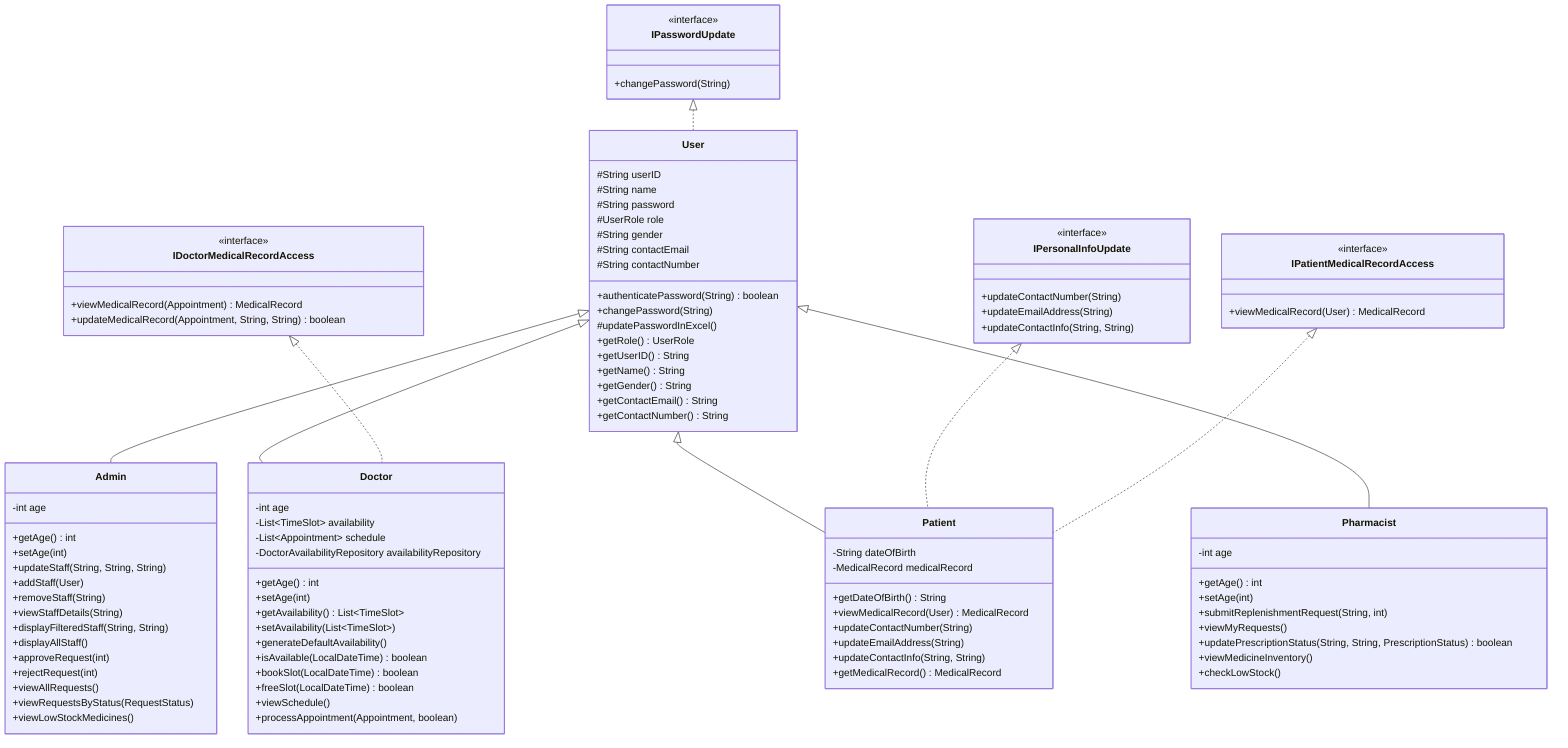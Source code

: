 classDiagram
    %% Core User Hierarchy
    User <|-- Admin
    User <|-- Doctor
    User <|-- Patient
    User <|-- Pharmacist
    IPasswordUpdate <|.. User
    IPersonalInfoUpdate <|.. Patient
    IPatientMedicalRecordAccess <|.. Patient
    IDoctorMedicalRecordAccess <|.. Doctor

    class User {
        #String userID
        #String name
        #String password
        #UserRole role
        #String gender
        #String contactEmail
        #String contactNumber
        +authenticatePassword(String) boolean
        +changePassword(String)
        #updatePasswordInExcel()
        +getRole() UserRole
        +getUserID() String
        +getName() String
        +getGender() String
        +getContactEmail() String
        +getContactNumber() String
    }

    class Admin {
        -int age
        +getAge() int
        +setAge(int)
        +updateStaff(String, String, String)
        +addStaff(User)
        +removeStaff(String)
        +viewStaffDetails(String)
        +displayFilteredStaff(String, String)
        +displayAllStaff()
        +approveRequest(int)
        +rejectRequest(int)
        +viewAllRequests()
        +viewRequestsByStatus(RequestStatus)
        +viewLowStockMedicines()
    }

    class Doctor {
        -int age
        -List~TimeSlot~ availability
        -List~Appointment~ schedule
        -DoctorAvailabilityRepository availabilityRepository
        +getAge() int
        +setAge(int)
        +getAvailability() List~TimeSlot~
        +setAvailability(List~TimeSlot~)
        +generateDefaultAvailability()
        +isAvailable(LocalDateTime) boolean
        +bookSlot(LocalDateTime) boolean
        +freeSlot(LocalDateTime) boolean
        +viewSchedule()
        +processAppointment(Appointment, boolean)
    }

    class Patient {
        -String dateOfBirth
        -MedicalRecord medicalRecord
        +getDateOfBirth() String
        +viewMedicalRecord(User) MedicalRecord
        +updateContactNumber(String)
        +updateEmailAddress(String)
        +updateContactInfo(String, String)
        +getMedicalRecord() MedicalRecord
    }

    class Pharmacist {
        -int age
        +getAge() int
        +setAge(int)
        +submitReplenishmentRequest(String, int)
        +viewMyRequests()
        +updatePrescriptionStatus(String, String, PrescriptionStatus) boolean
        +viewMedicineInventory()
        +checkLowStock()
    }

    %% Interfaces
    class IPasswordUpdate {
        <<interface>>
        +changePassword(String)
    }

    class IPersonalInfoUpdate {
        <<interface>>
        +updateContactNumber(String)
        +updateEmailAddress(String)
        +updateContactInfo(String, String)
    }

    class IPatientMedicalRecordAccess {
        <<interface>>
        +viewMedicalRecord(User) MedicalRecord
    }

    class IDoctorMedicalRecordAccess {
        <<interface>>
        +viewMedicalRecord(Appointment) MedicalRecord
        +updateMedicalRecord(Appointment, String, String) boolean
    }